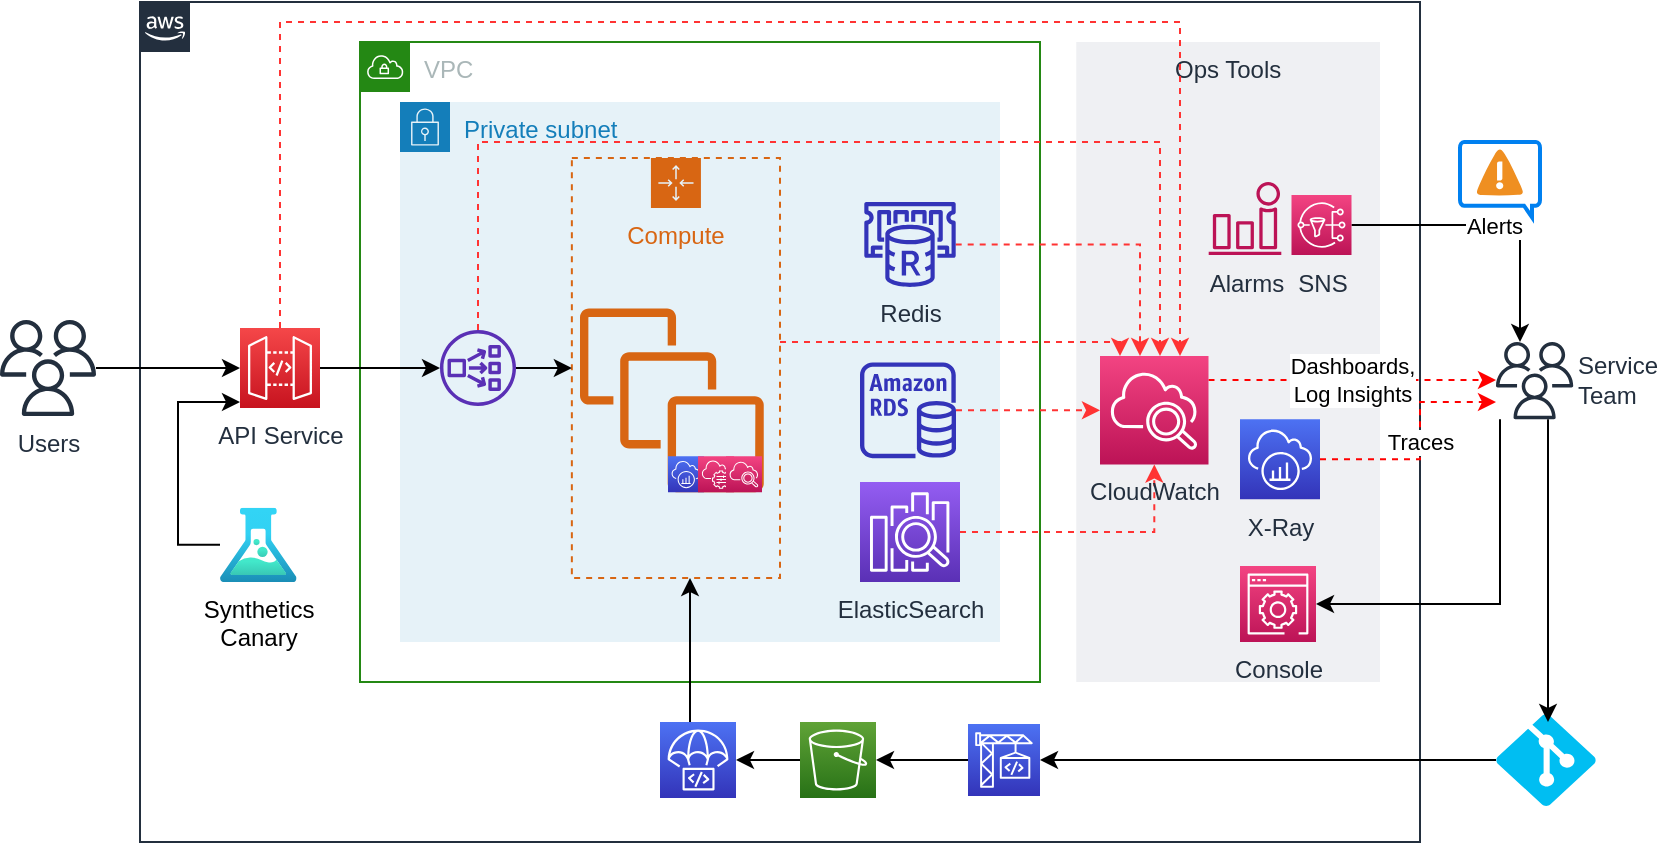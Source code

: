 <mxfile version="14.1.8" type="device" pages="2"><diagram id="olvK5_AUkRqenSrfAZo5" name="Page-1"><mxGraphModel dx="946" dy="680" grid="1" gridSize="10" guides="1" tooltips="1" connect="1" arrows="1" fold="1" page="1" pageScale="1" pageWidth="827" pageHeight="583" math="0" shadow="0"><root><mxCell id="0"/><mxCell id="1" parent="0"/><mxCell id="b2odxIZft_Cw4GQoxXqR-26" value="" style="points=[[0,0],[0.25,0],[0.5,0],[0.75,0],[1,0],[1,0.25],[1,0.5],[1,0.75],[1,1],[0.75,1],[0.5,1],[0.25,1],[0,1],[0,0.75],[0,0.5],[0,0.25]];outlineConnect=0;gradientColor=none;html=1;whiteSpace=wrap;fontSize=12;fontStyle=0;shape=mxgraph.aws4.group;grIcon=mxgraph.aws4.group_aws_cloud_alt;strokeColor=#232F3E;fillColor=none;verticalAlign=top;align=left;spacingLeft=30;fontColor=#232F3E;dashed=0;" parent="1" vertex="1"><mxGeometry x="150" y="60" width="640" height="420" as="geometry"/></mxCell><mxCell id="WQoQJUP9o7uZqtmTo5A9-10" value="Ops Tools" style="fillColor=#EFF0F3;strokeColor=none;dashed=0;verticalAlign=top;fontStyle=0;fontColor=#232F3D;" vertex="1" parent="1"><mxGeometry x="618.14" y="80" width="151.86" height="320" as="geometry"/></mxCell><mxCell id="b2odxIZft_Cw4GQoxXqR-2" value="VPC" style="points=[[0,0],[0.25,0],[0.5,0],[0.75,0],[1,0],[1,0.25],[1,0.5],[1,0.75],[1,1],[0.75,1],[0.5,1],[0.25,1],[0,1],[0,0.75],[0,0.5],[0,0.25]];outlineConnect=0;gradientColor=none;html=1;whiteSpace=wrap;fontSize=12;fontStyle=0;shape=mxgraph.aws4.group;grIcon=mxgraph.aws4.group_vpc;strokeColor=#248814;fillColor=none;verticalAlign=top;align=left;spacingLeft=30;fontColor=#AAB7B8;dashed=0;" parent="1" vertex="1"><mxGeometry x="260" y="80" width="340" height="320" as="geometry"/></mxCell><mxCell id="b2odxIZft_Cw4GQoxXqR-3" value="Private subnet" style="points=[[0,0],[0.25,0],[0.5,0],[0.75,0],[1,0],[1,0.25],[1,0.5],[1,0.75],[1,1],[0.75,1],[0.5,1],[0.25,1],[0,1],[0,0.75],[0,0.5],[0,0.25]];outlineConnect=0;gradientColor=none;html=1;whiteSpace=wrap;fontSize=12;fontStyle=0;shape=mxgraph.aws4.group;grIcon=mxgraph.aws4.group_security_group;grStroke=0;strokeColor=#147EBA;fillColor=#E6F2F8;verticalAlign=top;align=left;spacingLeft=30;fontColor=#147EBA;dashed=0;" parent="1" vertex="1"><mxGeometry x="280" y="110" width="300" height="270" as="geometry"/></mxCell><mxCell id="b2odxIZft_Cw4GQoxXqR-5" value="Compute" style="points=[[0,0],[0.25,0],[0.5,0],[0.75,0],[1,0],[1,0.25],[1,0.5],[1,0.75],[1,1],[0.75,1],[0.5,1],[0.25,1],[0,1],[0,0.75],[0,0.5],[0,0.25]];outlineConnect=0;gradientColor=none;html=1;whiteSpace=wrap;fontSize=12;fontStyle=0;shape=mxgraph.aws4.groupCenter;grIcon=mxgraph.aws4.group_auto_scaling_group;grStroke=1;strokeColor=#D86613;fillColor=none;verticalAlign=top;align=center;fontColor=#D86613;dashed=1;spacingTop=25;" parent="1" vertex="1"><mxGeometry x="365.93" y="138" width="104.07" height="210" as="geometry"/></mxCell><mxCell id="b2odxIZft_Cw4GQoxXqR-19" style="edgeStyle=orthogonalEdgeStyle;rounded=0;orthogonalLoop=1;jettySize=auto;html=1;" parent="1" source="b2odxIZft_Cw4GQoxXqR-4" target="b2odxIZft_Cw4GQoxXqR-5" edge="1"><mxGeometry relative="1" as="geometry"/></mxCell><mxCell id="WQoQJUP9o7uZqtmTo5A9-38" style="edgeStyle=orthogonalEdgeStyle;rounded=0;orthogonalLoop=1;jettySize=auto;html=1;dashed=1;strokeColor=#FF3333;" edge="1" parent="1" source="b2odxIZft_Cw4GQoxXqR-4" target="b2odxIZft_Cw4GQoxXqR-32"><mxGeometry relative="1" as="geometry"><Array as="points"><mxPoint x="319" y="130"/><mxPoint x="660" y="130"/></Array></mxGeometry></mxCell><mxCell id="b2odxIZft_Cw4GQoxXqR-4" value="" style="outlineConnect=0;fontColor=#232F3E;gradientColor=none;fillColor=#5A30B5;strokeColor=none;dashed=0;verticalLabelPosition=bottom;verticalAlign=top;align=center;html=1;fontSize=12;fontStyle=0;aspect=fixed;pointerEvents=1;shape=mxgraph.aws4.network_load_balancer;" parent="1" vertex="1"><mxGeometry x="300" y="224" width="38" height="38" as="geometry"/></mxCell><mxCell id="b2odxIZft_Cw4GQoxXqR-21" style="edgeStyle=orthogonalEdgeStyle;rounded=0;orthogonalLoop=1;jettySize=auto;html=1;" parent="1" source="b2odxIZft_Cw4GQoxXqR-8" target="b2odxIZft_Cw4GQoxXqR-5" edge="1"><mxGeometry relative="1" as="geometry"><Array as="points"><mxPoint x="425" y="370"/><mxPoint x="425" y="370"/></Array></mxGeometry></mxCell><mxCell id="b2odxIZft_Cw4GQoxXqR-8" value="" style="outlineConnect=0;fontColor=#232F3E;gradientColor=#4D72F3;gradientDirection=north;fillColor=#3334B9;strokeColor=#ffffff;dashed=0;verticalLabelPosition=bottom;verticalAlign=top;align=center;html=1;fontSize=12;fontStyle=0;aspect=fixed;shape=mxgraph.aws4.resourceIcon;resIcon=mxgraph.aws4.codedeploy;" parent="1" vertex="1"><mxGeometry x="410" y="420" width="38" height="38" as="geometry"/></mxCell><mxCell id="253XXpOgg_RK-f4Wdnao-1" style="edgeStyle=orthogonalEdgeStyle;rounded=0;orthogonalLoop=1;jettySize=auto;html=1;dashed=1;strokeColor=#FF3333;" parent="1" source="WQoQJUP9o7uZqtmTo5A9-7" target="b2odxIZft_Cw4GQoxXqR-32" edge="1"><mxGeometry relative="1" as="geometry"><mxPoint x="570" y="175" as="sourcePoint"/><Array as="points"><mxPoint x="650" y="181"/></Array></mxGeometry></mxCell><mxCell id="253XXpOgg_RK-f4Wdnao-2" style="edgeStyle=orthogonalEdgeStyle;rounded=0;orthogonalLoop=1;jettySize=auto;html=1;dashed=1;strokeColor=#FF3333;" parent="1" source="b2odxIZft_Cw4GQoxXqR-10" target="b2odxIZft_Cw4GQoxXqR-32" edge="1"><mxGeometry relative="1" as="geometry"/></mxCell><mxCell id="b2odxIZft_Cw4GQoxXqR-10" value="" style="outlineConnect=0;fontColor=#232F3E;gradientColor=none;fillColor=#3334B9;strokeColor=none;dashed=0;verticalLabelPosition=bottom;verticalAlign=top;align=center;html=1;fontSize=12;fontStyle=0;aspect=fixed;pointerEvents=1;shape=mxgraph.aws4.rds_instance;" parent="1" vertex="1"><mxGeometry x="510" y="240.13" width="48" height="48" as="geometry"/></mxCell><mxCell id="253XXpOgg_RK-f4Wdnao-3" style="edgeStyle=orthogonalEdgeStyle;rounded=0;orthogonalLoop=1;jettySize=auto;html=1;dashed=1;strokeColor=#FF3333;" parent="1" source="b2odxIZft_Cw4GQoxXqR-11" target="b2odxIZft_Cw4GQoxXqR-32" edge="1"><mxGeometry relative="1" as="geometry"/></mxCell><mxCell id="b2odxIZft_Cw4GQoxXqR-11" value="ElasticSearch" style="outlineConnect=0;fontColor=#232F3E;gradientColor=#945DF2;gradientDirection=north;fillColor=#5A30B5;strokeColor=#ffffff;dashed=0;verticalLabelPosition=bottom;verticalAlign=top;align=center;html=1;fontSize=12;fontStyle=0;aspect=fixed;shape=mxgraph.aws4.resourceIcon;resIcon=mxgraph.aws4.elasticsearch_service;" parent="1" vertex="1"><mxGeometry x="510" y="300" width="50" height="50" as="geometry"/></mxCell><mxCell id="b2odxIZft_Cw4GQoxXqR-22" style="edgeStyle=orthogonalEdgeStyle;rounded=0;orthogonalLoop=1;jettySize=auto;html=1;" parent="1" source="b2odxIZft_Cw4GQoxXqR-24" target="b2odxIZft_Cw4GQoxXqR-8" edge="1"><mxGeometry relative="1" as="geometry"/></mxCell><mxCell id="WQoQJUP9o7uZqtmTo5A9-12" style="edgeStyle=orthogonalEdgeStyle;rounded=0;orthogonalLoop=1;jettySize=auto;html=1;" edge="1" parent="1" source="WQoQJUP9o7uZqtmTo5A9-14" target="b2odxIZft_Cw4GQoxXqR-24"><mxGeometry relative="1" as="geometry"/></mxCell><mxCell id="b2odxIZft_Cw4GQoxXqR-12" value="" style="verticalLabelPosition=bottom;html=1;verticalAlign=top;align=center;strokeColor=none;fillColor=#00BEF2;shape=mxgraph.azure.git_repository;" parent="1" vertex="1"><mxGeometry x="828" y="416" width="50" height="46" as="geometry"/></mxCell><mxCell id="b2odxIZft_Cw4GQoxXqR-16" style="edgeStyle=orthogonalEdgeStyle;rounded=0;orthogonalLoop=1;jettySize=auto;html=1;" parent="1" source="b2odxIZft_Cw4GQoxXqR-15" target="b2odxIZft_Cw4GQoxXqR-4" edge="1"><mxGeometry relative="1" as="geometry"/></mxCell><mxCell id="WQoQJUP9o7uZqtmTo5A9-39" style="edgeStyle=orthogonalEdgeStyle;rounded=0;orthogonalLoop=1;jettySize=auto;html=1;dashed=1;strokeColor=#FF3333;" edge="1" parent="1" source="b2odxIZft_Cw4GQoxXqR-15" target="b2odxIZft_Cw4GQoxXqR-32"><mxGeometry relative="1" as="geometry"><Array as="points"><mxPoint x="220" y="70"/><mxPoint x="670" y="70"/></Array></mxGeometry></mxCell><mxCell id="b2odxIZft_Cw4GQoxXqR-15" value="API Service" style="outlineConnect=0;fontColor=#232F3E;gradientColor=#F54749;gradientDirection=north;fillColor=#C7131F;strokeColor=#ffffff;dashed=0;verticalLabelPosition=bottom;verticalAlign=top;align=center;html=1;fontSize=12;fontStyle=0;aspect=fixed;shape=mxgraph.aws4.resourceIcon;resIcon=mxgraph.aws4.api_gateway;" parent="1" vertex="1"><mxGeometry x="200" y="223" width="40" height="40" as="geometry"/></mxCell><mxCell id="b2odxIZft_Cw4GQoxXqR-24" value="" style="outlineConnect=0;fontColor=#232F3E;gradientColor=#60A337;gradientDirection=north;fillColor=#277116;strokeColor=#ffffff;dashed=0;verticalLabelPosition=bottom;verticalAlign=top;align=center;html=1;fontSize=12;fontStyle=0;aspect=fixed;shape=mxgraph.aws4.resourceIcon;resIcon=mxgraph.aws4.s3;" parent="1" vertex="1"><mxGeometry x="480" y="420" width="38" height="38" as="geometry"/></mxCell><mxCell id="b2odxIZft_Cw4GQoxXqR-28" style="edgeStyle=orthogonalEdgeStyle;rounded=0;orthogonalLoop=1;jettySize=auto;html=1;" parent="1" source="b2odxIZft_Cw4GQoxXqR-27" target="b2odxIZft_Cw4GQoxXqR-15" edge="1"><mxGeometry relative="1" as="geometry"/></mxCell><mxCell id="b2odxIZft_Cw4GQoxXqR-27" value="Users" style="outlineConnect=0;fontColor=#232F3E;gradientColor=none;fillColor=#232F3E;strokeColor=none;dashed=0;verticalLabelPosition=bottom;verticalAlign=top;align=center;html=1;fontSize=12;fontStyle=0;aspect=fixed;pointerEvents=1;shape=mxgraph.aws4.users;" parent="1" vertex="1"><mxGeometry x="80" y="219" width="48" height="48" as="geometry"/></mxCell><mxCell id="b2odxIZft_Cw4GQoxXqR-31" style="edgeStyle=orthogonalEdgeStyle;rounded=0;orthogonalLoop=1;jettySize=auto;html=1;" parent="1" source="b2odxIZft_Cw4GQoxXqR-29" target="b2odxIZft_Cw4GQoxXqR-15" edge="1"><mxGeometry relative="1" as="geometry"><Array as="points"><mxPoint x="169" y="260"/></Array></mxGeometry></mxCell><mxCell id="b2odxIZft_Cw4GQoxXqR-29" value="Synthetics&lt;br&gt;Canary" style="aspect=fixed;html=1;points=[];align=center;image;fontSize=12;image=img/lib/azure2/general/Load_Test.svg;" parent="1" vertex="1"><mxGeometry x="190" y="312.83" width="38.31" height="37.17" as="geometry"/></mxCell><mxCell id="WQoQJUP9o7uZqtmTo5A9-23" value="Dashboards, &lt;br&gt;Log Insights" style="edgeStyle=orthogonalEdgeStyle;rounded=0;orthogonalLoop=1;jettySize=auto;html=1;dashed=1;strokeColor=#FF0000;" edge="1" parent="1" source="b2odxIZft_Cw4GQoxXqR-32" target="WQoQJUP9o7uZqtmTo5A9-4"><mxGeometry relative="1" as="geometry"><Array as="points"><mxPoint x="720" y="249"/><mxPoint x="720" y="249"/></Array></mxGeometry></mxCell><mxCell id="b2odxIZft_Cw4GQoxXqR-32" value="CloudWatch" style="outlineConnect=0;fontColor=#232F3E;gradientColor=#F34482;gradientDirection=north;fillColor=#BC1356;strokeColor=#ffffff;dashed=0;verticalLabelPosition=bottom;verticalAlign=top;align=center;html=1;fontSize=12;fontStyle=0;aspect=fixed;shape=mxgraph.aws4.resourceIcon;resIcon=mxgraph.aws4.cloudwatch_2;" parent="1" vertex="1"><mxGeometry x="630" y="237" width="54.25" height="54.25" as="geometry"/></mxCell><mxCell id="253XXpOgg_RK-f4Wdnao-4" style="edgeStyle=orthogonalEdgeStyle;rounded=0;orthogonalLoop=1;jettySize=auto;html=1;dashed=1;strokeColor=#FF3333;" parent="1" source="b2odxIZft_Cw4GQoxXqR-5" target="b2odxIZft_Cw4GQoxXqR-32" edge="1"><mxGeometry relative="1" as="geometry"><mxPoint x="578.5" y="325.8" as="sourcePoint"/><mxPoint x="667.2" y="301.25" as="targetPoint"/><Array as="points"><mxPoint x="640" y="230"/></Array></mxGeometry></mxCell><mxCell id="WQoQJUP9o7uZqtmTo5A9-24" value="Traces" style="edgeStyle=orthogonalEdgeStyle;rounded=0;orthogonalLoop=1;jettySize=auto;html=1;dashed=1;strokeColor=#FF0000;" edge="1" parent="1" source="WQoQJUP9o7uZqtmTo5A9-1" target="WQoQJUP9o7uZqtmTo5A9-4"><mxGeometry relative="1" as="geometry"><Array as="points"><mxPoint x="790" y="289"/><mxPoint x="790" y="260"/></Array></mxGeometry></mxCell><mxCell id="WQoQJUP9o7uZqtmTo5A9-1" value="X-Ray" style="outlineConnect=0;fontColor=#232F3E;gradientColor=#4D72F3;gradientDirection=north;fillColor=#3334B9;strokeColor=#ffffff;dashed=0;verticalLabelPosition=bottom;verticalAlign=top;align=center;html=1;fontSize=12;fontStyle=0;aspect=fixed;shape=mxgraph.aws4.resourceIcon;resIcon=mxgraph.aws4.xray;" vertex="1" parent="1"><mxGeometry x="700.0" y="268.6" width="40" height="40" as="geometry"/></mxCell><mxCell id="WQoQJUP9o7uZqtmTo5A9-19" value="Alerts" style="edgeStyle=orthogonalEdgeStyle;rounded=0;orthogonalLoop=1;jettySize=auto;html=1;" edge="1" parent="1" source="WQoQJUP9o7uZqtmTo5A9-2" target="WQoQJUP9o7uZqtmTo5A9-4"><mxGeometry relative="1" as="geometry"><Array as="points"><mxPoint x="840" y="172"/></Array></mxGeometry></mxCell><mxCell id="WQoQJUP9o7uZqtmTo5A9-2" value="SNS" style="outlineConnect=0;fontColor=#232F3E;gradientColor=#F34482;gradientDirection=north;fillColor=#BC1356;strokeColor=#ffffff;dashed=0;verticalLabelPosition=bottom;verticalAlign=top;align=center;html=1;fontSize=12;fontStyle=0;aspect=fixed;shape=mxgraph.aws4.resourceIcon;resIcon=mxgraph.aws4.sns;" vertex="1" parent="1"><mxGeometry x="725.75" y="156.5" width="30" height="30" as="geometry"/></mxCell><mxCell id="WQoQJUP9o7uZqtmTo5A9-3" value="Alarms" style="outlineConnect=0;fontColor=#232F3E;gradientColor=none;fillColor=#BC1356;strokeColor=none;dashed=0;verticalLabelPosition=bottom;verticalAlign=top;align=center;html=1;fontSize=12;fontStyle=0;aspect=fixed;pointerEvents=1;shape=mxgraph.aws4.alarm;" vertex="1" parent="1"><mxGeometry x="684.25" y="150" width="36.5" height="36.5" as="geometry"/></mxCell><mxCell id="WQoQJUP9o7uZqtmTo5A9-11" value="" style="edgeStyle=orthogonalEdgeStyle;rounded=0;orthogonalLoop=1;jettySize=auto;html=1;" edge="1" parent="1" source="WQoQJUP9o7uZqtmTo5A9-4"><mxGeometry relative="1" as="geometry"><mxPoint x="854" y="420" as="targetPoint"/><Array as="points"><mxPoint x="854" y="300"/><mxPoint x="854" y="300"/></Array></mxGeometry></mxCell><mxCell id="WQoQJUP9o7uZqtmTo5A9-25" value="" style="edgeStyle=orthogonalEdgeStyle;rounded=0;orthogonalLoop=1;jettySize=auto;html=1;" edge="1" parent="1" source="WQoQJUP9o7uZqtmTo5A9-4" target="WQoQJUP9o7uZqtmTo5A9-13"><mxGeometry relative="1" as="geometry"><Array as="points"><mxPoint x="830" y="361"/></Array></mxGeometry></mxCell><mxCell id="WQoQJUP9o7uZqtmTo5A9-4" value="&lt;span style=&quot;background-color: rgb(255 , 255 , 255)&quot;&gt;Service &lt;br&gt;Team&lt;/span&gt;" style="outlineConnect=0;fontColor=#232F3E;gradientColor=none;fillColor=#232F3E;strokeColor=none;dashed=0;verticalLabelPosition=middle;verticalAlign=middle;align=left;html=1;fontSize=12;fontStyle=0;aspect=fixed;pointerEvents=1;shape=mxgraph.aws4.users;labelPosition=right;" vertex="1" parent="1"><mxGeometry x="828" y="230" width="38.6" height="38.6" as="geometry"/></mxCell><mxCell id="WQoQJUP9o7uZqtmTo5A9-7" value="Redis" style="outlineConnect=0;fontColor=#232F3E;gradientColor=none;fillColor=#3334B9;strokeColor=none;dashed=0;verticalLabelPosition=bottom;verticalAlign=top;align=center;html=1;fontSize=12;fontStyle=0;aspect=fixed;pointerEvents=1;shape=mxgraph.aws4.elasticache_for_redis;" vertex="1" parent="1"><mxGeometry x="511" y="160" width="48" height="42.46" as="geometry"/></mxCell><mxCell id="WQoQJUP9o7uZqtmTo5A9-13" value="Console" style="outlineConnect=0;fontColor=#232F3E;gradientColor=#F34482;gradientDirection=north;fillColor=#BC1356;strokeColor=#ffffff;dashed=0;verticalLabelPosition=bottom;verticalAlign=top;align=center;html=1;fontSize=12;fontStyle=0;aspect=fixed;shape=mxgraph.aws4.resourceIcon;resIcon=mxgraph.aws4.management_console;" vertex="1" parent="1"><mxGeometry x="700.0" y="342" width="38" height="38" as="geometry"/></mxCell><mxCell id="WQoQJUP9o7uZqtmTo5A9-14" value="" style="outlineConnect=0;fontColor=#232F3E;gradientColor=#4D72F3;gradientDirection=north;fillColor=#3334B9;strokeColor=#ffffff;dashed=0;verticalLabelPosition=bottom;verticalAlign=top;align=center;html=1;fontSize=12;fontStyle=0;aspect=fixed;shape=mxgraph.aws4.resourceIcon;resIcon=mxgraph.aws4.codebuild;" vertex="1" parent="1"><mxGeometry x="564" y="421" width="36" height="36" as="geometry"/></mxCell><mxCell id="WQoQJUP9o7uZqtmTo5A9-16" style="edgeStyle=orthogonalEdgeStyle;rounded=0;orthogonalLoop=1;jettySize=auto;html=1;" edge="1" parent="1" source="b2odxIZft_Cw4GQoxXqR-12" target="WQoQJUP9o7uZqtmTo5A9-14"><mxGeometry relative="1" as="geometry"><mxPoint x="828" y="439" as="sourcePoint"/><mxPoint x="518" y="439" as="targetPoint"/></mxGeometry></mxCell><mxCell id="WQoQJUP9o7uZqtmTo5A9-22" value="" style="group" vertex="1" connectable="0" parent="1"><mxGeometry x="810" y="130" width="40" height="37.63" as="geometry"/></mxCell><mxCell id="WQoQJUP9o7uZqtmTo5A9-21" value="" style="html=1;verticalLabelPosition=bottom;align=center;labelBackgroundColor=#ffffff;verticalAlign=top;strokeWidth=2;strokeColor=#0080F0;shadow=0;dashed=0;shape=mxgraph.ios7.icons.message;" vertex="1" parent="WQoQJUP9o7uZqtmTo5A9-22"><mxGeometry width="40" height="37.63" as="geometry"/></mxCell><mxCell id="WQoQJUP9o7uZqtmTo5A9-17" value="" style="shadow=0;dashed=0;html=1;strokeColor=none;fillColor=#4495D1;labelPosition=center;verticalLabelPosition=bottom;verticalAlign=top;align=center;outlineConnect=0;shape=mxgraph.veeam.2d.alert;" vertex="1" parent="WQoQJUP9o7uZqtmTo5A9-22"><mxGeometry x="8.4" y="3.61" width="23.2" height="23.2" as="geometry"/></mxCell><mxCell id="WQoQJUP9o7uZqtmTo5A9-37" value="" style="outlineConnect=0;fontColor=#232F3E;gradientColor=none;fillColor=#D86613;strokeColor=none;dashed=0;verticalLabelPosition=bottom;verticalAlign=top;align=center;html=1;fontSize=12;fontStyle=0;aspect=fixed;pointerEvents=1;shape=mxgraph.aws4.instances;" vertex="1" parent="1"><mxGeometry x="370" y="213.26" width="91.87" height="91.87" as="geometry"/></mxCell><mxCell id="6ScSvo3IKGhpYXsIGZWv-1" value="" style="outlineConnect=0;fontColor=#232F3E;gradientColor=#4D72F3;gradientDirection=north;fillColor=#3334B9;strokeColor=#ffffff;dashed=0;verticalLabelPosition=bottom;verticalAlign=top;align=center;html=1;fontSize=12;fontStyle=0;aspect=fixed;shape=mxgraph.aws4.resourceIcon;resIcon=mxgraph.aws4.xray;" parent="1" vertex="1"><mxGeometry x="414" y="287.13" width="18" height="18" as="geometry"/></mxCell><mxCell id="6ScSvo3IKGhpYXsIGZWv-3" value="" style="outlineConnect=0;fontColor=#232F3E;gradientColor=#F34482;gradientDirection=north;fillColor=#BC1356;strokeColor=#ffffff;dashed=0;verticalLabelPosition=bottom;verticalAlign=top;align=center;html=1;fontSize=12;fontStyle=0;aspect=fixed;shape=mxgraph.aws4.resourceIcon;resIcon=mxgraph.aws4.systems_manager;" parent="1" vertex="1"><mxGeometry x="429" y="287.13" width="18" height="18" as="geometry"/></mxCell><mxCell id="6ScSvo3IKGhpYXsIGZWv-4" value="" style="outlineConnect=0;fontColor=#232F3E;gradientColor=#F34482;gradientDirection=north;fillColor=#BC1356;strokeColor=#ffffff;dashed=0;verticalLabelPosition=bottom;verticalAlign=top;align=center;html=1;fontSize=12;fontStyle=0;aspect=fixed;shape=mxgraph.aws4.resourceIcon;resIcon=mxgraph.aws4.cloudwatch_2;" parent="1" vertex="1"><mxGeometry x="443" y="287.13" width="18" height="18" as="geometry"/></mxCell></root></mxGraphModel></diagram><diagram id="FNO5enyNnU9aDJmN4XTV" name="Page-2"><mxGraphModel dx="946" dy="680" grid="1" gridSize="10" guides="1" tooltips="1" connect="1" arrows="1" fold="1" page="1" pageScale="1" pageWidth="827" pageHeight="583" math="0" shadow="0"><root><mxCell id="aggnlJRBiBwUvnmLRvef-0"/><mxCell id="aggnlJRBiBwUvnmLRvef-1" parent="aggnlJRBiBwUvnmLRvef-0"/><mxCell id="BgZgI55gkWgjqaAg9TfQ-0" value="CDK" style="fillColor=none;strokeColor=#5A6C86;dashed=1;verticalAlign=top;fontStyle=0;fontColor=#5A6C86;" vertex="1" parent="aggnlJRBiBwUvnmLRvef-1"><mxGeometry x="321" y="80" width="180" height="170" as="geometry"/></mxCell><mxCell id="BgZgI55gkWgjqaAg9TfQ-1" value="" style="aspect=fixed;pointerEvents=1;shadow=0;dashed=0;html=1;strokeColor=none;labelPosition=center;verticalLabelPosition=bottom;verticalAlign=top;align=center;fillColor=#00188D;shape=mxgraph.azure.laptop" vertex="1" parent="aggnlJRBiBwUvnmLRvef-1"><mxGeometry x="110" y="114" width="50" height="30" as="geometry"/></mxCell><mxCell id="BgZgI55gkWgjqaAg9TfQ-2" value="&lt;div style=&quot;color: rgb(0 , 0 , 0) ; font-family: &amp;#34;helvetica&amp;#34; ; font-size: 12px ; font-style: normal ; font-weight: 400 ; letter-spacing: normal ; text-indent: 0px ; text-transform: none ; word-spacing: 0px ; background-color: rgb(248 , 249 , 250) ; text-align: left&quot;&gt;&lt;span&gt;TODO:&amp;nbsp;&lt;/span&gt;&lt;/div&gt;&lt;div style=&quot;color: rgb(0 , 0 , 0) ; font-family: &amp;#34;helvetica&amp;#34; ; font-size: 12px ; font-style: normal ; font-weight: 400 ; letter-spacing: normal ; text-indent: 0px ; text-transform: none ; word-spacing: 0px ; background-color: rgb(248 , 249 , 250) ; text-align: left&quot;&gt;&lt;div&gt;* X-Ray - WIP&lt;/div&gt;&lt;div&gt;* CloudWatch Agent logs.&lt;/div&gt;&lt;div&gt;* Code: Custom metrics&amp;nbsp;&lt;/div&gt;&lt;div&gt;* CW Alerts&lt;/div&gt;&lt;div&gt;*&amp;nbsp;Amplify,&lt;br&gt;&lt;/div&gt;&lt;/div&gt;&lt;div style=&quot;color: rgb(0 , 0 , 0) ; font-family: &amp;#34;helvetica&amp;#34; ; font-size: 12px ; font-style: normal ; font-weight: 400 ; letter-spacing: normal ; text-indent: 0px ; text-transform: none ; word-spacing: 0px ; background-color: rgb(248 , 249 , 250) ; text-align: left&quot;&gt;&lt;span&gt;* CW Synthetics Recorder&lt;/span&gt;&lt;/div&gt;&lt;div style=&quot;color: rgb(0 , 0 , 0) ; font-family: &amp;#34;helvetica&amp;#34; ; font-size: 12px ; font-style: normal ; font-weight: 400 ; letter-spacing: normal ; text-indent: 0px ; text-transform: none ; word-spacing: 0px ; background-color: rgb(248 , 249 , 250) ; text-align: left&quot;&gt;* +Container runtimes&lt;br&gt;&lt;/div&gt;&lt;div style=&quot;color: rgb(0 , 0 , 0) ; font-family: &amp;#34;helvetica&amp;#34; ; font-size: 12px ; font-style: normal ; font-weight: 400 ; letter-spacing: normal ; text-indent: 0px ; text-transform: none ; word-spacing: 0px ; background-color: rgb(248 , 249 , 250) ; text-align: left&quot;&gt;&lt;span&gt;* +Lambda runtime&lt;/span&gt;&lt;/div&gt;&lt;div style=&quot;color: rgb(0 , 0 , 0) ; font-family: &amp;#34;helvetica&amp;#34; ; font-size: 12px ; font-style: normal ; font-weight: 400 ; letter-spacing: normal ; text-indent: 0px ; text-transform: none ; word-spacing: 0px ; background-color: rgb(248 , 249 , 250) ; text-align: left&quot;&gt;* +Step functions runtime&lt;/div&gt;" style="rounded=1;whiteSpace=wrap;html=1;arcSize=10;" vertex="1" parent="aggnlJRBiBwUvnmLRvef-1"><mxGeometry x="581" y="94" width="156" height="160" as="geometry"/></mxCell><mxCell id="BgZgI55gkWgjqaAg9TfQ-3" value="" style="outlineConnect=0;fontColor=#232F3E;gradientColor=#4D72F3;gradientDirection=north;fillColor=#3334B9;strokeColor=#ffffff;dashed=0;verticalLabelPosition=bottom;verticalAlign=top;align=center;html=1;fontSize=12;fontStyle=0;aspect=fixed;shape=mxgraph.aws4.resourceIcon;resIcon=mxgraph.aws4.xray;" vertex="1" parent="aggnlJRBiBwUvnmLRvef-1"><mxGeometry x="135" y="113" width="24" height="24" as="geometry"/></mxCell></root></mxGraphModel></diagram></mxfile>